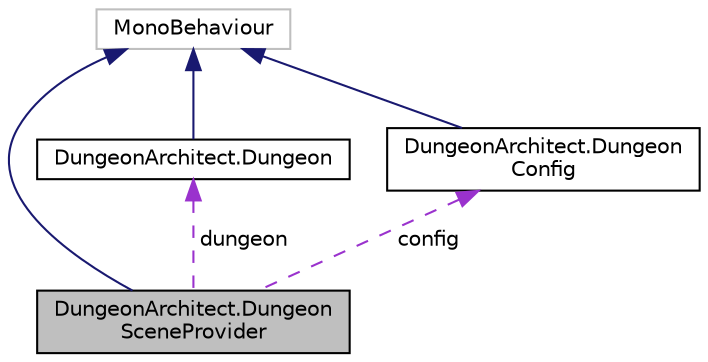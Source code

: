 digraph "DungeonArchitect.DungeonSceneProvider"
{
  edge [fontname="Helvetica",fontsize="10",labelfontname="Helvetica",labelfontsize="10"];
  node [fontname="Helvetica",fontsize="10",shape=record];
  Node1 [label="DungeonArchitect.Dungeon\lSceneProvider",height=0.2,width=0.4,color="black", fillcolor="grey75", style="filled", fontcolor="black"];
  Node2 -> Node1 [dir="back",color="midnightblue",fontsize="10",style="solid",fontname="Helvetica"];
  Node2 [label="MonoBehaviour",height=0.2,width=0.4,color="grey75", fillcolor="white", style="filled"];
  Node3 -> Node1 [dir="back",color="darkorchid3",fontsize="10",style="dashed",label=" dungeon" ,fontname="Helvetica"];
  Node3 [label="DungeonArchitect.Dungeon",height=0.2,width=0.4,color="black", fillcolor="white", style="filled",URL="$class_dungeon_architect_1_1_dungeon.html",tooltip="The main dungeon behavior that manages the creation and destruction of dungeons "];
  Node2 -> Node3 [dir="back",color="midnightblue",fontsize="10",style="solid",fontname="Helvetica"];
  Node4 -> Node1 [dir="back",color="darkorchid3",fontsize="10",style="dashed",label=" config" ,fontname="Helvetica"];
  Node4 [label="DungeonArchitect.Dungeon\lConfig",height=0.2,width=0.4,color="black", fillcolor="white", style="filled",URL="$class_dungeon_architect_1_1_dungeon_config.html",tooltip="Base dungeon configuration. Create your own implementation of this configuration based on your dungeo..."];
  Node2 -> Node4 [dir="back",color="midnightblue",fontsize="10",style="solid",fontname="Helvetica"];
}
